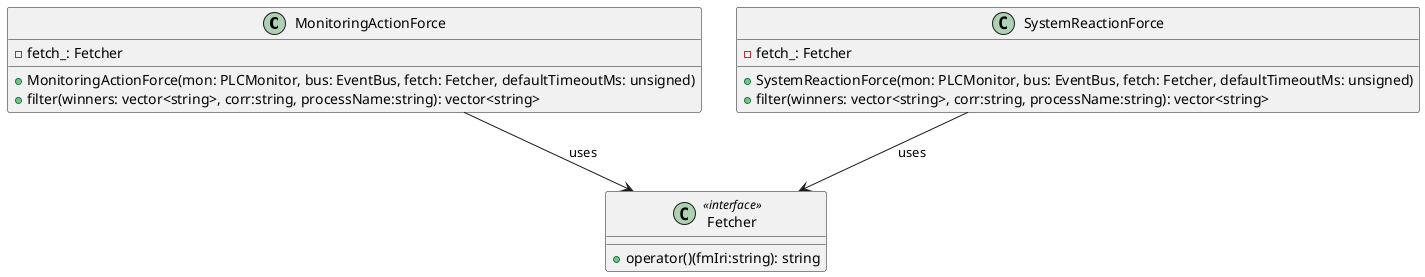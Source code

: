 @startuml
class MonitoringActionForce {
  -fetch_: Fetcher
  +MonitoringActionForce(mon: PLCMonitor, bus: EventBus, fetch: Fetcher, defaultTimeoutMs: unsigned)
  +filter(winners: vector<string>, corr:string, processName:string): vector<string>
}

class SystemReactionForce {
  -fetch_: Fetcher
  +SystemReactionForce(mon: PLCMonitor, bus: EventBus, fetch: Fetcher, defaultTimeoutMs: unsigned)
  +filter(winners: vector<string>, corr:string, processName:string): vector<string>
}

class Fetcher <<interface>> { 
    +operator()(fmIri:string): string 
    }

MonitoringActionForce --> Fetcher : uses
SystemReactionForce   --> Fetcher : uses
@enduml
